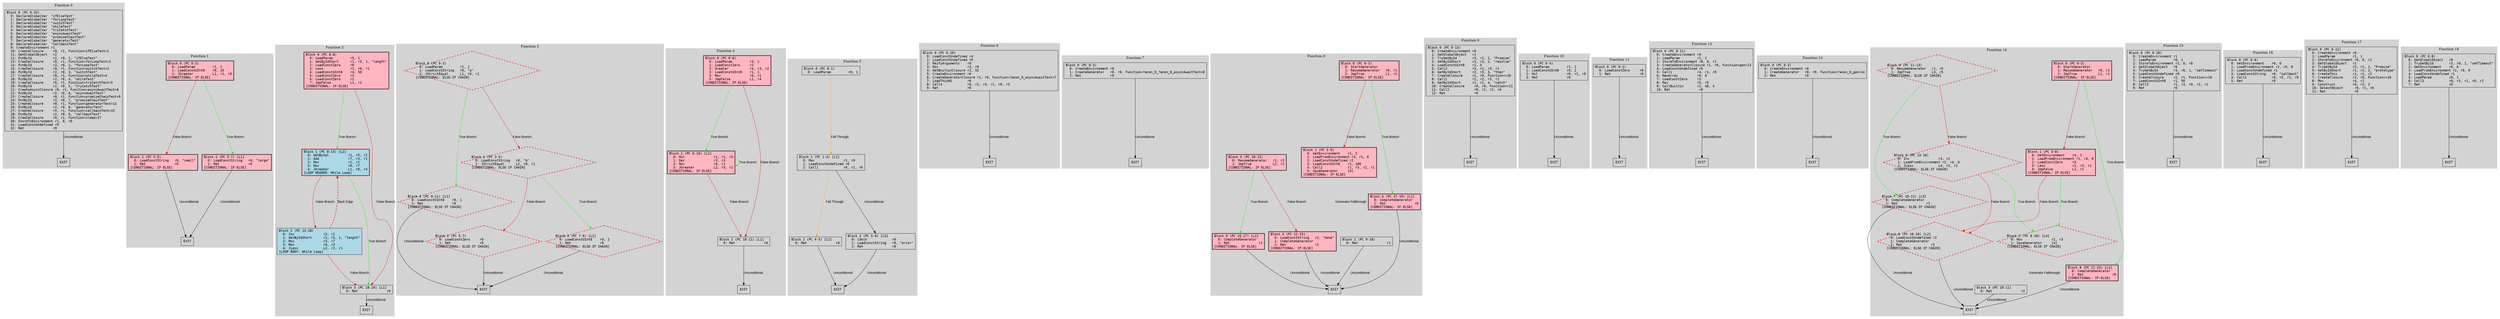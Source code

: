 digraph {
  rankdir=TB;
  node [shape=box, fontname="monospace"];
  edge [fontname="Arial"];

  subgraph cluster_function_0 {
    label = "Function 0";
    style = filled;
    color = lightgrey;

    edge [fontname="Arial"];

    f0_n0 [label="Block 0 (PC 0-33)\l  0: DeclareGlobalVar  \"ifElseTest\"\l  1: DeclareGlobalVar  \"forLoopTest\"\l  2: DeclareGlobalVar  \"switchTest\"\l  3: DeclareGlobalVar  \"whileTest\"\l  4: DeclareGlobalVar  \"tryCatchTest\"\l  5: DeclareGlobalVar  \"asyncAwaitTest\"\l  6: DeclareGlobalVar  \"promiseChainTest\"\l  7: DeclareGlobalVar  \"generatorTest\"\l  8: DeclareGlobalVar  \"callbackTest\"\l  9: CreateEnvironment r1\l  10: CreateClosure     r0, r1, Function<ifElseTest>1\l  11: GetGlobalObject   r2\l  12: PutById           r2, r0, 1, \"ifElseTest\"\l  13: CreateClosure     r0, r1, Function<forLoopTest>2\l  14: PutById           r2, r0, 2, \"forLoopTest\"\l  15: CreateClosure     r0, r1, Function<switchTest>3\l  16: PutById           r2, r0, 3, \"switchTest\"\l  17: CreateClosure     r0, r1, Function<whileTest>4\l  18: PutById           r2, r0, 4, \"whileTest\"\l  19: CreateClosure     r0, r1, Function<tryCatchTest>5\l  20: PutById           r2, r0, 5, \"tryCatchTest\"\l  21: CreateAsyncClosure r0, r1, Function<asyncAwaitTest>6\l  22: PutById           r2, r0, 6, \"asyncAwaitTest\"\l  23: CreateClosure     r0, r1, Function<promiseChainTest>9\l  24: PutById           r2, r0, 7, \"promiseChainTest\"\l  25: CreateClosure     r0, r1, Function<generatorTest>12\l  26: PutById           r2, r0, 8, \"generatorTest\"\l  27: CreateClosure     r0, r1, Function<callbackTest>15\l  28: PutById           r2, r0, 9, \"callbackTest\"\l  29: CreateClosure     r0, r1, Function<sleep>17\l  30: StoreToEnvironment r1, 0, r0\l  31: LoadConstUndefined r0\l  32: Ret               r0\l"]
    f0_n1 [style=filled, fillcolor=lightgray, label="EXIT"]

    f0_n0 -> f0_n1 [label="Unconditional", color=black]
  }

  subgraph cluster_function_1 {
    label = "Function 1";
    style = filled;
    color = lightgrey;

    edge [fontname="Arial"];

    f1_n0 [style=filled, fillcolor="lightpink", shape=box, penwidth=2, color=black, label="Block 0 (PC 0-3)\l  0: LoadParam         r1, 1\l  1: LoadConstUInt8    r0, 10\l  2: JGreater          L1, r1, r0\l[CONDITIONAL: IF-ELSE]\l"]
    f1_n1 [style=filled, fillcolor="lightpink", shape=box, penwidth=2, color=black, label="Block 1 (PC 3-5)\l  0: LoadConstString   r0, \"small\"\l  1: Ret               r0\l[CONDITIONAL: IF-ELSE]\l"]
    f1_n2 [style=filled, fillcolor="lightpink", shape=box, penwidth=2, color=black, label="Block 2 (PC 5-7) [L1]\l  0: LoadConstString   r0, \"large\"\l  1: Ret               r0\l[CONDITIONAL: IF-ELSE]\l"]
    f1_n3 [style=filled, fillcolor=lightgray, label="EXIT"]

    f1_n0 -> f1_n2 [label="True Branch", color=green]
    f1_n0 -> f1_n1 [label="False Branch", color=red]
    f1_n1 -> f1_n3 [label="Unconditional", color=black]
    f1_n2 -> f1_n3 [label="Unconditional", color=black]

    // Analysis Legend
    // Conditional: IF-ELSE
  }

  subgraph cluster_function_2 {
    label = "Function 2";
    style = filled;
    color = lightgrey;

    edge [fontname="Arial"];

    f2_n0 [style=filled, fillcolor="lightpink", shape=box, penwidth=2, color=black, label="Block 0 (PC 0-8)\l  0: LoadParam         r5, 1\l  1: GetByIdShort      r1, r5, 1, \"length\"\l  2: LoadConstZero     r0\l  3: Less              r1, r0, r1\l  4: LoadConstUInt8    r4, 50\l  5: LoadConstZero     r3\l  6: LoadConstZero     r2\l  7: JmpFalse          L1, r1\l[CONDITIONAL: IF-ELSE]\l"]
    f2_n1 [style=filled, fillcolor="lightblue", penwidth=3, color=red, label="Block 1 (PC 8-13) [L2]\l  0: GetByVal          r1, r5, r2\l  1: Add               r7, r3, r1\l  2: Mov               r1, r2\l  3: Mov               r0, r7\l  4: JGreater          L1, r0, r4\l[LOOP HEADER: While Loop]\l"]
    f2_n2 [style=filled, fillcolor="lightblue", label="Block 2 (PC 13-18)\l  0: Inc               r2, r1\l  1: GetByIdShort      r1, r5, 1, \"length\"\l  2: Mov               r3, r7\l  3: Mov               r0, r3\l  4: JLess             L2, r2, r1\l[LOOP BODY: While Loop]\l"]
    f2_n3 [label="Block 3 (PC 18-19) [L1]\l  0: Ret               r0\l"]
    f2_n4 [style=filled, fillcolor=lightgray, label="EXIT"]

    f2_n0 -> f2_n3 [label="False Branch", color=red]
    f2_n0 -> f2_n1 [label="True Branch", color=green]
    f2_n1 -> f2_n3 [label="True Branch", color=green]
    f2_n1 -> f2_n2 [label="False Branch", color=red]
    f2_n2 -> f2_n1 [label="True Branch", color=green, color=red, penwidth=2, style=dashed, label="Back Edge"]
    f2_n2 -> f2_n3 [label="False Branch", color=red]
    f2_n3 -> f2_n4 [label="Unconditional", color=black]

    // Analysis Legend
    // Loop: While Loop
    // Conditional: IF-ELSE
  }

  subgraph cluster_function_3 {
    label = "Function 3";
    style = filled;
    color = lightgrey;

    edge [fontname="Arial"];

    f3_n0 [style=filled, fillcolor="lightcoral", shape=diamond, penwidth=2, color=red, style=dashed, label="Block 0 (PC 0-3)\l  0: LoadParam         r1, 1\l  1: LoadConstString   r0, \"a\"\l  2: JStrictEqual      L1, r0, r1\l[CONDITIONAL: ELSE-IF CHAIN]\l"]
    f3_n1 [style=filled, fillcolor="lightcoral", shape=diamond, penwidth=2, color=red, style=dashed, label="Block 1 (PC 3-5)\l  0: LoadConstString   r0, \"b\"\l  1: JStrictEqual      L2, r0, r1\l[CONDITIONAL: ELSE-IF CHAIN]\l"]
    f3_n2 [style=filled, fillcolor="lightcoral", shape=diamond, penwidth=2, color=red, style=dashed, label="Block 2 (PC 5-7)\l  0: LoadConstZero     r0\l  1: Ret               r0\l[CONDITIONAL: ELSE-IF CHAIN]\l"]
    f3_n3 [style=filled, fillcolor="lightcoral", shape=diamond, penwidth=2, color=red, style=dashed, label="Block 3 (PC 7-9) [L2]\l  0: LoadConstUInt8    r0, 2\l  1: Ret               r0\l[CONDITIONAL: ELSE-IF CHAIN]\l"]
    f3_n4 [style=filled, fillcolor="lightcoral", shape=diamond, penwidth=2, color=red, style=dashed, label="Block 4 (PC 9-11) [L1]\l  0: LoadConstUInt8    r0, 1\l  1: Ret               r0\l[CONDITIONAL: ELSE-IF CHAIN]\l"]
    f3_n5 [style=filled, fillcolor=lightgray, label="EXIT"]

    f3_n0 -> f3_n4 [label="True Branch", color=green]
    f3_n0 -> f3_n1 [label="False Branch", color=red]
    f3_n1 -> f3_n3 [label="True Branch", color=green]
    f3_n1 -> f3_n2 [label="False Branch", color=red]
    f3_n2 -> f3_n5 [label="Unconditional", color=black]
    f3_n3 -> f3_n5 [label="Unconditional", color=black]
    f3_n4 -> f3_n5 [label="Unconditional", color=black]

    // Analysis Legend
    // Conditional: ELSE-IF CHAIN
  }

  subgraph cluster_function_4 {
    label = "Function 4";
    style = filled;
    color = lightgrey;

    edge [fontname="Arial"];

    f4_n0 [style=filled, fillcolor="lightpink", shape=box, penwidth=2, color=black, label="Block 0 (PC 0-6)\l  0: LoadParam         r3, 1\l  1: LoadConstZero     r2\l  2: Greater           r4, r3, r2\l  3: LoadConstUInt8    r1, 1\l  4: Mov               r0, r1\l  5: JmpFalse          L1, r4\l[CONDITIONAL: IF-ELSE]\l"]
    f4_n1 [style=filled, fillcolor="lightpink", shape=box, penwidth=2, color=black, label="Block 1 (PC 6-10) [L2]\l  0: Mul               r1, r1, r3\l  1: Dec               r3, r3\l  2: Mov               r0, r1\l  3: JGreater          L2, r3, r2\l[CONDITIONAL: IF-ELSE]\l"]
    f4_n2 [label="Block 2 (PC 10-11) [L1]\l  0: Ret               r0\l"]
    f4_n3 [style=filled, fillcolor=lightgray, label="EXIT"]

    f4_n0 -> f4_n2 [label="False Branch", color=red]
    f4_n0 -> f4_n1 [label="True Branch", color=green]
    f4_n1 -> f4_n1 [label="True Branch", color=green]
    f4_n1 -> f4_n2 [label="False Branch", color=red]
    f4_n2 -> f4_n3 [label="Unconditional", color=black]

    // Analysis Legend
    // Conditional: IF-ELSE
  }

  subgraph cluster_function_5 {
    label = "Function 5";
    style = filled;
    color = lightgrey;

    edge [fontname="Arial"];

    f5_n0 [label="Block 0 (PC 0-1)\l  0: LoadParam         r0, 1\l"]
    f5_n1 [label="Block 1 (PC 1-4) [L1]\l  0: Mov               r1, r0\l  1: LoadConstUndefined r0\l  2: Call1             r0, r1, r0\l"]
    f5_n2 [label="Block 2 (PC 4-5) [L2]\l  0: Ret               r0\l"]
    f5_n3 [label="Block 3 (PC 5-8) [L3]\l  0: Catch             r0\l  1: LoadConstString   r0, \"error\"\l  2: Ret               r0\l"]
    f5_n4 [style=filled, fillcolor=lightgray, label="EXIT"]

    f5_n0 -> f5_n1 [label="Fall Through", color=orange]
    f5_n1 -> f5_n2 [label="Fall Through", color=orange]
    f5_n2 -> f5_n4 [label="Unconditional", color=black]
    f5_n3 -> f5_n4 [label="Unconditional", color=black]
    f5_n1 -> f5_n3 [label="Unconditional", color=black]
  }

  subgraph cluster_function_6 {
    label = "Function 6";
    style = filled;
    color = lightgrey;

    edge [fontname="Arial"];

    f6_n0 [label="Block 0 (PC 0-10)\l  0: LoadConstUndefined r4\l  1: LoadConstUndefined r0\l  2: ReifyArguments    r0\l  3: Mov               r3, r0\l  4: GetBuiltinClosure r2, 52\l  5: CreateEnvironment r0\l  6: CreateGeneratorClosure r1, r0, Function<?anon_0_asyncAwaitTest>7\l  7: LoadThisNS        r0\l  8: Call4             r0, r2, r4, r1, r0, r3\l  9: Ret               r0\l"]
    f6_n1 [style=filled, fillcolor=lightgray, label="EXIT"]

    f6_n0 -> f6_n1 [label="Unconditional", color=black]
  }

  subgraph cluster_function_7 {
    label = "Function 7";
    style = filled;
    color = lightgrey;

    edge [fontname="Arial"];

    f7_n0 [label="Block 0 (PC 0-3)\l  0: CreateEnvironment r0\l  1: CreateGenerator   r0, r0, Function<?anon_0_?anon_0_asyncAwaitTest>8\l  2: Ret               r0\l"]
    f7_n1 [style=filled, fillcolor=lightgray, label="EXIT"]

    f7_n0 -> f7_n1 [label="Unconditional", color=black]
  }

  subgraph cluster_function_8 {
    label = "Function 8";
    style = filled;
    color = lightgrey;

    edge [fontname="Arial"];

    f8_n0 [style=filled, fillcolor="lightpink", shape=box, penwidth=2, color=black, label="Block 0 (PC 0-3)\l  0: StartGenerator    \l  1: ResumeGenerator   r0, r1\l  2: JmpTrue           L1, r1\l[CONDITIONAL: IF-ELSE]\l"]
    f8_n1 [style=filled, fillcolor="lightpink", shape=box, penwidth=2, color=black, label="Block 1 (PC 3-9)\l  0: GetEnvironment    r1, 2\l  1: LoadFromEnvironment r3, r1, 0\l  2: LoadConstUndefined r2\l  3: LoadConstUInt8    r1, 100\l  4: Call2             r1, r3, r2, r1\l  5: SaveGenerator     [4]\l[CONDITIONAL: IF-ELSE]\l"]
    f8_n2 [label="Block 2 (PC 9-10)\l  0: Ret               r1\l"]
    f8_n3 [style=filled, fillcolor="lightpink", shape=box, penwidth=2, color=black, label="Block 3 (PC 10-12)\l  0: ResumeGenerator   r1, r2\l  1: JmpTrue           L2, r2\l[CONDITIONAL: IF-ELSE]\l"]
    f8_n4 [style=filled, fillcolor="lightpink", shape=box, penwidth=2, color=black, label="Block 4 (PC 12-15)\l  0: LoadConstString   r2, \"done\"\l  1: CompleteGenerator \l  2: Ret               r2\l[CONDITIONAL: IF-ELSE]\l"]
    f8_n5 [style=filled, fillcolor="lightpink", shape=box, penwidth=2, color=black, label="Block 5 (PC 15-17) [L2]\l  0: CompleteGenerator \l  1: Ret               r1\l[CONDITIONAL: IF-ELSE]\l"]
    f8_n6 [style=filled, fillcolor="lightpink", shape=box, penwidth=2, color=black, label="Block 6 (PC 17-19) [L1]\l  0: CompleteGenerator \l  1: Ret               r0\l[CONDITIONAL: IF-ELSE]\l"]
    f8_n7 [style=filled, fillcolor=lightgray, label="EXIT"]

    f8_n0 -> f8_n6 [label="True Branch", color=green]
    f8_n0 -> f8_n1 [label="False Branch", color=red]
    f8_n1 -> f8_n2 [label="Generator Fallthrough", color=lightblue]
    f8_n2 -> f8_n7 [label="Unconditional", color=black]
    f8_n3 -> f8_n5 [label="True Branch", color=green]
    f8_n3 -> f8_n4 [label="False Branch", color=red]
    f8_n4 -> f8_n7 [label="Unconditional", color=black]
    f8_n5 -> f8_n7 [label="Unconditional", color=black]
    f8_n6 -> f8_n7 [label="Unconditional", color=black]

    // Analysis Legend
    // Conditional: IF-ELSE
  }

  subgraph cluster_function_9 {
    label = "Function 9";
    style = filled;
    color = lightgrey;

    edge [fontname="Arial"];

    f9_n0 [label="Block 0 (PC 0-13)\l  0: CreateEnvironment r0\l  1: GetGlobalObject   r1\l  2: TryGetById        r3, r1, 1, \"Promise\"\l  3: GetByIdShort      r2, r3, 2, \"resolve\"\l  4: LoadConstUInt8    r1, 5\l  5: Call2             r3, r2, r3, r1\l  6: GetByIdShort      r2, r3, 3, \"then\"\l  7: CreateClosure     r1, r0, Function<>10\l  8: Call2             r2, r2, r3, r1\l  9: GetByIdShort      r1, r2, 4, \"catch\"\l  10: CreateClosure     r0, r0, Function<>11\l  11: Call2             r0, r1, r2, r0\l  12: Ret               r0\l"]
    f9_n1 [style=filled, fillcolor=lightgray, label="EXIT"]

    f9_n0 -> f9_n1 [label="Unconditional", color=black]
  }

  subgraph cluster_function_10 {
    label = "Function 10";
    style = filled;
    color = lightgrey;

    edge [fontname="Arial"];

    f10_n0 [label="Block 0 (PC 0-4)\l  0: LoadParam         r1, 1\l  1: LoadConstUInt8    r0, 2\l  2: Mul               r0, r1, r0\l  3: Ret               r0\l"]
    f10_n1 [style=filled, fillcolor=lightgray, label="EXIT"]

    f10_n0 -> f10_n1 [label="Unconditional", color=black]
  }

  subgraph cluster_function_11 {
    label = "Function 11";
    style = filled;
    color = lightgrey;

    edge [fontname="Arial"];

    f11_n0 [label="Block 0 (PC 0-2)\l  0: LoadConstZero     r0\l  1: Ret               r0\l"]
    f11_n1 [style=filled, fillcolor=lightgray, label="EXIT"]

    f11_n0 -> f11_n1 [label="Unconditional", color=black]
  }

  subgraph cluster_function_12 {
    label = "Function 12";
    style = filled;
    color = lightgrey;

    edge [fontname="Arial"];

    f12_n0 [label="Block 0 (PC 0-11)\l  0: CreateEnvironment r0\l  1: LoadParam         r1, 1\l  2: StoreToEnvironment r0, 0, r1\l  3: CreateGeneratorClosure r1, r0, Function<gen>13\l  4: LoadConstUndefined r0\l  5: Call1             r4, r1, r0\l  6: NewArray          r0, 0\l  7: LoadConstZero     r3\l  8: Mov               r5, r0\l  9: CallBuiltin       r1, 46, 4\l  10: Ret               r0\l"]
    f12_n1 [style=filled, fillcolor=lightgray, label="EXIT"]

    f12_n0 -> f12_n1 [label="Unconditional", color=black]
  }

  subgraph cluster_function_13 {
    label = "Function 13";
    style = filled;
    color = lightgrey;

    edge [fontname="Arial"];

    f13_n0 [label="Block 0 (PC 0-3)\l  0: CreateEnvironment r0\l  1: CreateGenerator   r0, r0, Function<?anon_0_gen>14\l  2: Ret               r0\l"]
    f13_n1 [style=filled, fillcolor=lightgray, label="EXIT"]

    f13_n0 -> f13_n1 [label="Unconditional", color=black]
  }

  subgraph cluster_function_14 {
    label = "Function 14";
    style = filled;
    color = lightgrey;

    edge [fontname="Arial"];

    f14_n0 [style=filled, fillcolor="lightpink", shape=box, penwidth=2, color=black, label="Block 0 (PC 0-3)\l  0: StartGenerator    \l  1: ResumeGenerator   r0, r1\l  2: JmpTrue           L1, r1\l[CONDITIONAL: IF-ELSE]\l"]
    f14_n1 [style=filled, fillcolor="lightpink", shape=box, penwidth=2, color=black, label="Block 1 (PC 3-8)\l  0: GetEnvironment    r4, 1\l  1: LoadFromEnvironment r1, r4, 0\l  2: LoadConstZero     r3\l  3: Less              r1, r3, r1\l  4: JmpFalse          L2, r1\l[CONDITIONAL: IF-ELSE]\l"]
    f14_n2 [style=filled, fillcolor="lightcoral", shape=diamond, penwidth=2, color=red, style=dashed, label="Block 2 (PC 8-10) [L4]\l  0: Mov               r2, r3\l  1: SaveGenerator     [4]\l[CONDITIONAL: ELSE-IF CHAIN]\l"]
    f14_n3 [label="Block 3 (PC 10-11)\l  0: Ret               r2\l"]
    f14_n4 [style=filled, fillcolor="lightcoral", shape=diamond, penwidth=2, color=red, style=dashed, label="Block 4 (PC 11-13)\l  0: ResumeGenerator   r1, r5\l  1: JmpTrue           L3, r5\l[CONDITIONAL: ELSE-IF CHAIN]\l"]
    f14_n5 [style=filled, fillcolor="lightcoral", shape=diamond, penwidth=2, color=red, style=dashed, label="Block 5 (PC 13-16)\l  0: Inc               r3, r2\l  1: LoadFromEnvironment r2, r4, 0\l  2: JLess             L4, r3, r2\l[CONDITIONAL: ELSE-IF CHAIN]\l"]
    f14_n6 [style=filled, fillcolor="lightcoral", shape=diamond, penwidth=2, color=red, style=dashed, label="Block 6 (PC 16-19) [L2]\l  0: LoadConstUndefined r2\l  1: CompleteGenerator \l  2: Ret               r2\l[CONDITIONAL: ELSE-IF CHAIN]\l"]
    f14_n7 [style=filled, fillcolor="lightcoral", shape=diamond, penwidth=2, color=red, style=dashed, label="Block 7 (PC 19-21) [L3]\l  0: CompleteGenerator \l  1: Ret               r1\l[CONDITIONAL: ELSE-IF CHAIN]\l"]
    f14_n8 [style=filled, fillcolor="lightpink", shape=box, penwidth=2, color=black, label="Block 8 (PC 21-23) [L1]\l  0: CompleteGenerator \l  1: Ret               r0\l[CONDITIONAL: IF-ELSE]\l"]
    f14_n9 [style=filled, fillcolor=lightgray, label="EXIT"]

    f14_n0 -> f14_n8 [label="True Branch", color=green]
    f14_n0 -> f14_n1 [label="False Branch", color=red]
    f14_n1 -> f14_n6 [label="False Branch", color=red]
    f14_n1 -> f14_n2 [label="True Branch", color=green]
    f14_n2 -> f14_n3 [label="Generator Fallthrough", color=lightblue]
    f14_n3 -> f14_n9 [label="Unconditional", color=black]
    f14_n4 -> f14_n7 [label="True Branch", color=green]
    f14_n4 -> f14_n5 [label="False Branch", color=red]
    f14_n5 -> f14_n2 [label="True Branch", color=green]
    f14_n5 -> f14_n6 [label="False Branch", color=red]
    f14_n6 -> f14_n9 [label="Unconditional", color=black]
    f14_n7 -> f14_n9 [label="Unconditional", color=black]
    f14_n8 -> f14_n9 [label="Unconditional", color=black]

    // Analysis Legend
    // Conditional: ELSE-IF CHAIN
    // Conditional: IF-ELSE
  }

  subgraph cluster_function_15 {
    label = "Function 15";
    style = filled;
    color = lightgrey;

    edge [fontname="Arial"];

    f15_n0 [label="Block 0 (PC 0-10)\l  0: CreateEnvironment r1\l  1: LoadParam         r0, 1\l  2: StoreToEnvironment r1, 0, r0\l  3: GetGlobalObject   r0\l  4: TryGetById        r3, r0, 1, \"setTimeout\"\l  5: LoadConstUndefined r0\l  6: CreateClosure     r2, r1, Function<>16\l  7: LoadConstUInt8    r1, 50\l  8: Call3             r1, r3, r0, r2, r1\l  9: Ret               r0\l"]
    f15_n1 [style=filled, fillcolor=lightgray, label="EXIT"]

    f15_n0 -> f15_n1 [label="Unconditional", color=black]
  }

  subgraph cluster_function_16 {
    label = "Function 16";
    style = filled;
    color = lightgrey;

    edge [fontname="Arial"];

    f16_n0 [label="Block 0 (PC 0-6)\l  0: GetEnvironment    r0, 0\l  1: LoadFromEnvironment r2, r0, 0\l  2: LoadConstUndefined r1\l  3: LoadConstString   r0, \"callback\"\l  4: Call2             r0, r2, r1, r0\l  5: Ret               r0\l"]
    f16_n1 [style=filled, fillcolor=lightgray, label="EXIT"]

    f16_n0 -> f16_n1 [label="Unconditional", color=black]
  }

  subgraph cluster_function_17 {
    label = "Function 17";
    style = filled;
    color = lightgrey;

    edge [fontname="Arial"];

    f17_n0 [label="Block 0 (PC 0-12)\l  0: CreateEnvironment r0\l  1: LoadParam         r1, 1\l  2: StoreToEnvironment r0, 0, r1\l  3: GetGlobalObject   r1\l  4: TryGetById        r2, r1, 1, \"Promise\"\l  5: GetByIdShort      r1, r2, 2, \"prototype\"\l  6: CreateThis        r1, r1, r2\l  7: CreateClosure     r3, r0, Function<>18\l  8: Mov               r4, r1\l  9: Construct         r0, r2, 2\l  10: SelectObject      r0, r1, r0\l  11: Ret               r0\l"]
    f17_n1 [style=filled, fillcolor=lightgray, label="EXIT"]

    f17_n0 -> f17_n1 [label="Unconditional", color=black]
  }

  subgraph cluster_function_18 {
    label = "Function 18";
    style = filled;
    color = lightgrey;

    edge [fontname="Arial"];

    f18_n0 [label="Block 0 (PC 0-8)\l  0: GetGlobalObject   r0\l  1: TryGetById        r3, r0, 1, \"setTimeout\"\l  2: GetEnvironment    r0, 0\l  3: LoadFromEnvironment r2, r0, 0\l  4: LoadConstUndefined r1\l  5: LoadParam         r0, 1\l  6: Call3             r0, r3, r1, r0, r2\l  7: Ret               r0\l"]
    f18_n1 [style=filled, fillcolor=lightgray, label="EXIT"]

    f18_n0 -> f18_n1 [label="Unconditional", color=black]
  }

}
